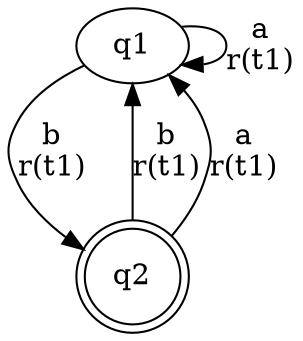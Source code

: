 digraph "tests_1/test4/solution200/solution" {
	q1[label=q1]
	q2[label=q2 shape=doublecircle]
	q1 -> q2[label="b\nr(t1)\n"]
	q2 -> q1[label="b\nr(t1)\n"]
	q2 -> q1[label="a\nr(t1)\n"]
	q1 -> q1[label="a\nr(t1)\n"]
}
